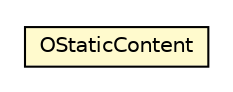 #!/usr/local/bin/dot
#
# Class diagram 
# Generated by UMLGraph version R5_6-24-gf6e263 (http://www.umlgraph.org/)
#

digraph G {
	edge [fontname="Helvetica",fontsize=10,labelfontname="Helvetica",labelfontsize=10];
	node [fontname="Helvetica",fontsize=10,shape=plaintext];
	nodesep=0.25;
	ranksep=0.5;
	// com.orientechnologies.orient.server.network.protocol.http.command.get.OServerCommandGetStaticContent.OStaticContent
	c3767291 [label=<<table title="com.orientechnologies.orient.server.network.protocol.http.command.get.OServerCommandGetStaticContent.OStaticContent" border="0" cellborder="1" cellspacing="0" cellpadding="2" port="p" bgcolor="lemonChiffon" href="./OServerCommandGetStaticContent.OStaticContent.html">
		<tr><td><table border="0" cellspacing="0" cellpadding="1">
<tr><td align="center" balign="center"> OStaticContent </td></tr>
		</table></td></tr>
		</table>>, URL="./OServerCommandGetStaticContent.OStaticContent.html", fontname="Helvetica", fontcolor="black", fontsize=10.0];
}

